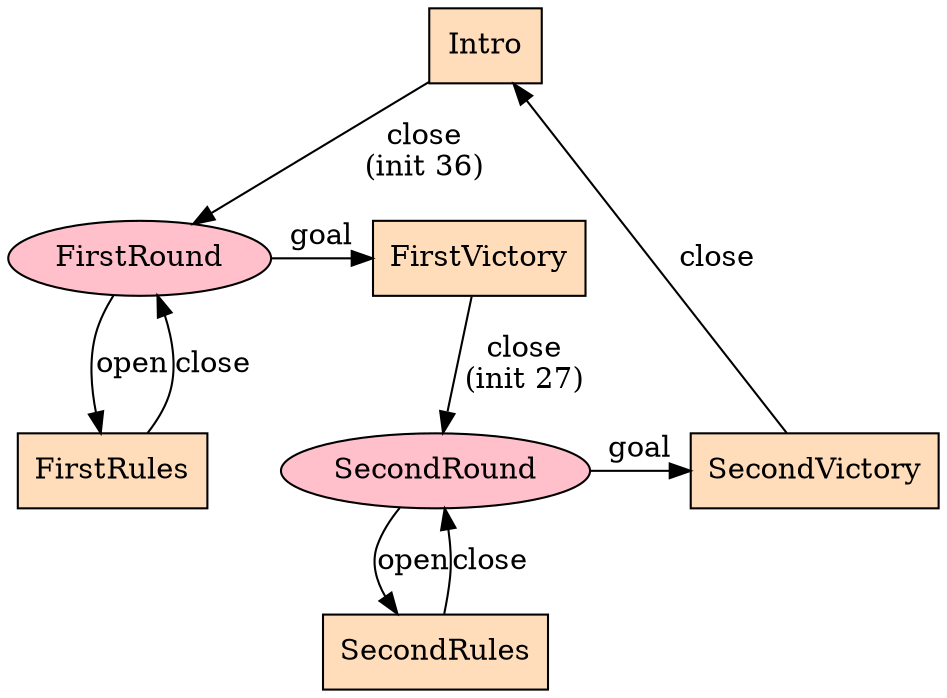 digraph G {
    splines="TRUE";

    node [shape="box",style="filled",fillcolor="#ffddbb"];

    /* Relationships */
    Intro -> FirstRound [label="close\n(init 36)"]
    FirstRound -> FirstRules [label="open"]
    FirstRules -> FirstRound [label="close"]
    FirstRound -> FirstVictory [label="goal"]
    FirstVictory -> SecondRound [label="close\n(init 27)"]
    SecondRound -> SecondRules [label="open"]
    SecondRules -> SecondRound [label="close"]
    SecondRound -> SecondVictory [label="goal"]
    SecondVictory -> Intro [label="close"]

    FirstRound[shape="ellipse",fillcolor="pink",style="filled"];
    SecondRound[shape="ellipse",fillcolor="pink",style="filled"];

    /* Ranks */
    { rank=same; FirstRound; FirstVictory };
    { rank=same; SecondRound; SecondVictory };
}